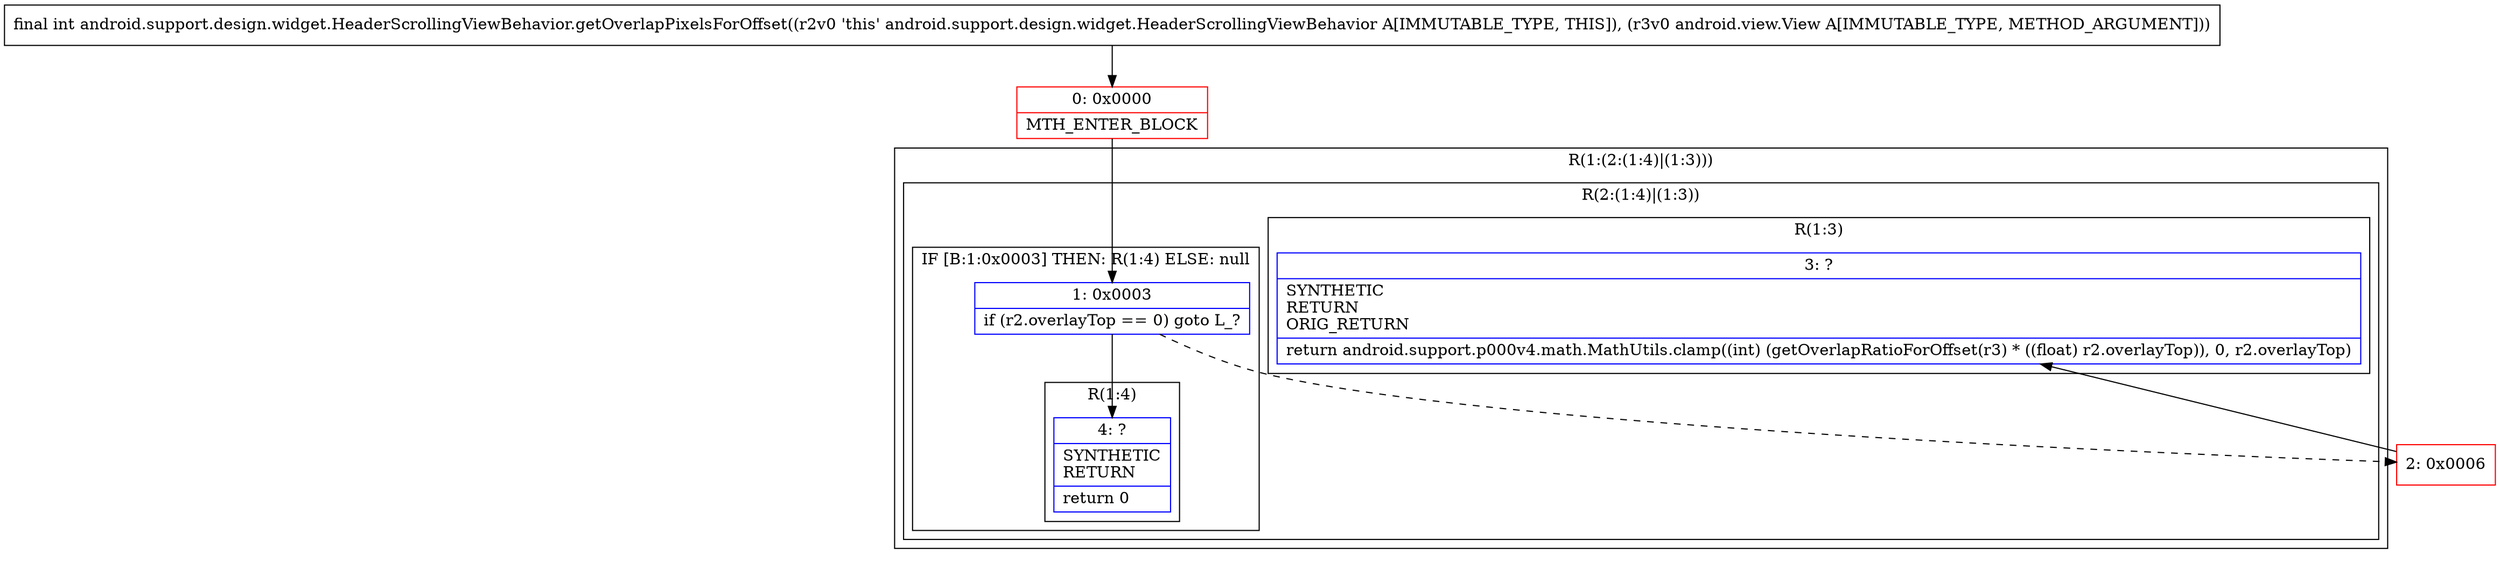 digraph "CFG forandroid.support.design.widget.HeaderScrollingViewBehavior.getOverlapPixelsForOffset(Landroid\/view\/View;)I" {
subgraph cluster_Region_251643303 {
label = "R(1:(2:(1:4)|(1:3)))";
node [shape=record,color=blue];
subgraph cluster_Region_538065180 {
label = "R(2:(1:4)|(1:3))";
node [shape=record,color=blue];
subgraph cluster_IfRegion_288530823 {
label = "IF [B:1:0x0003] THEN: R(1:4) ELSE: null";
node [shape=record,color=blue];
Node_1 [shape=record,label="{1\:\ 0x0003|if (r2.overlayTop == 0) goto L_?\l}"];
subgraph cluster_Region_1290418158 {
label = "R(1:4)";
node [shape=record,color=blue];
Node_4 [shape=record,label="{4\:\ ?|SYNTHETIC\lRETURN\l|return 0\l}"];
}
}
subgraph cluster_Region_1011355945 {
label = "R(1:3)";
node [shape=record,color=blue];
Node_3 [shape=record,label="{3\:\ ?|SYNTHETIC\lRETURN\lORIG_RETURN\l|return android.support.p000v4.math.MathUtils.clamp((int) (getOverlapRatioForOffset(r3) * ((float) r2.overlayTop)), 0, r2.overlayTop)\l}"];
}
}
}
Node_0 [shape=record,color=red,label="{0\:\ 0x0000|MTH_ENTER_BLOCK\l}"];
Node_2 [shape=record,color=red,label="{2\:\ 0x0006}"];
MethodNode[shape=record,label="{final int android.support.design.widget.HeaderScrollingViewBehavior.getOverlapPixelsForOffset((r2v0 'this' android.support.design.widget.HeaderScrollingViewBehavior A[IMMUTABLE_TYPE, THIS]), (r3v0 android.view.View A[IMMUTABLE_TYPE, METHOD_ARGUMENT])) }"];
MethodNode -> Node_0;
Node_1 -> Node_2[style=dashed];
Node_1 -> Node_4;
Node_0 -> Node_1;
Node_2 -> Node_3;
}

